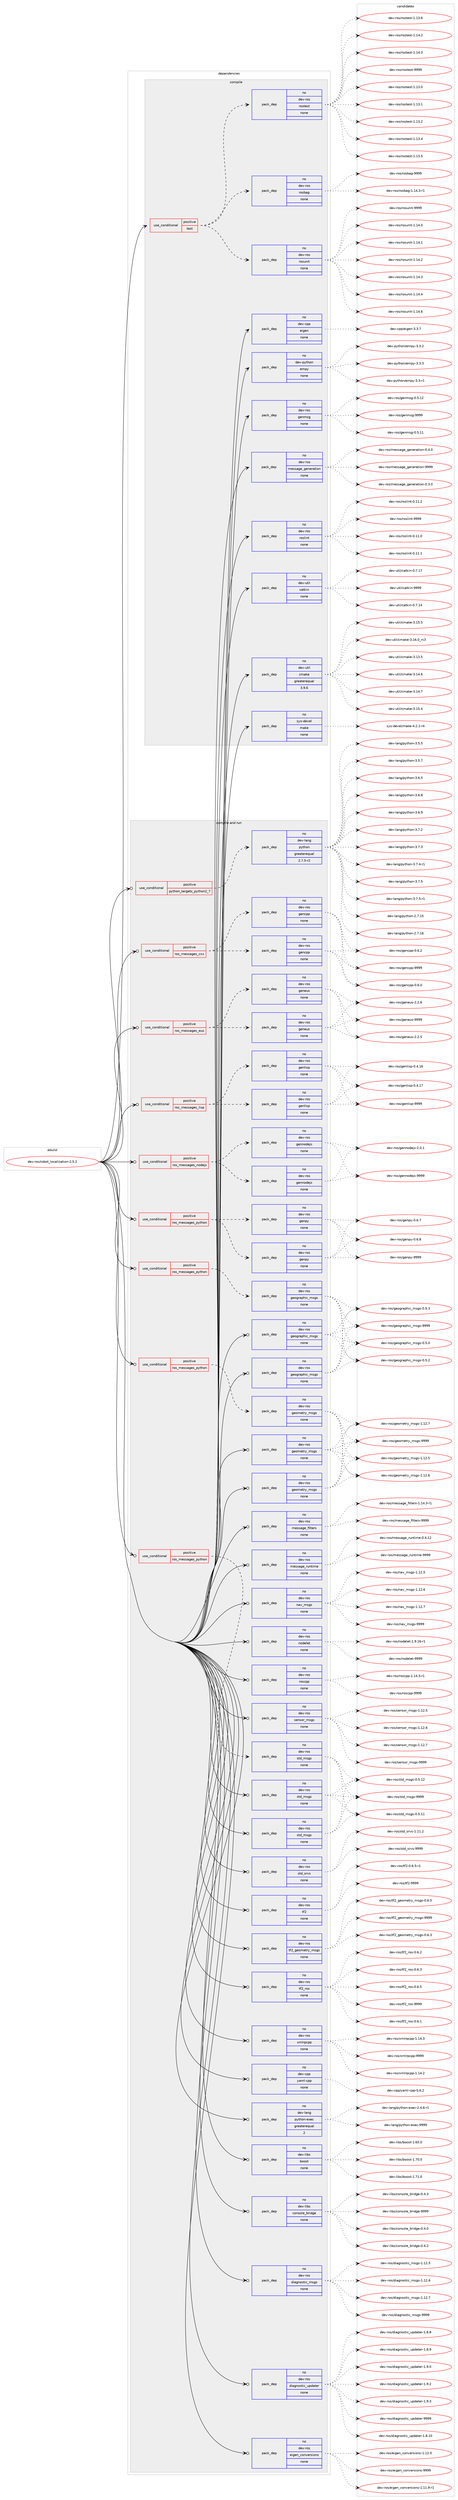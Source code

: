 digraph prolog {

# *************
# Graph options
# *************

newrank=true;
concentrate=true;
compound=true;
graph [rankdir=LR,fontname=Helvetica,fontsize=10,ranksep=1.5];#, ranksep=2.5, nodesep=0.2];
edge  [arrowhead=vee];
node  [fontname=Helvetica,fontsize=10];

# **********
# The ebuild
# **********

subgraph cluster_leftcol {
color=gray;
rank=same;
label=<<i>ebuild</i>>;
id [label="dev-ros/robot_localization-2.5.2", color=red, width=4, href="../dev-ros/robot_localization-2.5.2.svg"];
}

# ****************
# The dependencies
# ****************

subgraph cluster_midcol {
color=gray;
label=<<i>dependencies</i>>;
subgraph cluster_compile {
fillcolor="#eeeeee";
style=filled;
label=<<i>compile</i>>;
subgraph cond154325 {
dependency659394 [label=<<TABLE BORDER="0" CELLBORDER="1" CELLSPACING="0" CELLPADDING="4"><TR><TD ROWSPAN="3" CELLPADDING="10">use_conditional</TD></TR><TR><TD>positive</TD></TR><TR><TD>test</TD></TR></TABLE>>, shape=none, color=red];
subgraph pack493163 {
dependency659395 [label=<<TABLE BORDER="0" CELLBORDER="1" CELLSPACING="0" CELLPADDING="4" WIDTH="220"><TR><TD ROWSPAN="6" CELLPADDING="30">pack_dep</TD></TR><TR><TD WIDTH="110">no</TD></TR><TR><TD>dev-ros</TD></TR><TR><TD>rosbag</TD></TR><TR><TD>none</TD></TR><TR><TD></TD></TR></TABLE>>, shape=none, color=blue];
}
dependency659394:e -> dependency659395:w [weight=20,style="dashed",arrowhead="vee"];
subgraph pack493164 {
dependency659396 [label=<<TABLE BORDER="0" CELLBORDER="1" CELLSPACING="0" CELLPADDING="4" WIDTH="220"><TR><TD ROWSPAN="6" CELLPADDING="30">pack_dep</TD></TR><TR><TD WIDTH="110">no</TD></TR><TR><TD>dev-ros</TD></TR><TR><TD>rostest</TD></TR><TR><TD>none</TD></TR><TR><TD></TD></TR></TABLE>>, shape=none, color=blue];
}
dependency659394:e -> dependency659396:w [weight=20,style="dashed",arrowhead="vee"];
subgraph pack493165 {
dependency659397 [label=<<TABLE BORDER="0" CELLBORDER="1" CELLSPACING="0" CELLPADDING="4" WIDTH="220"><TR><TD ROWSPAN="6" CELLPADDING="30">pack_dep</TD></TR><TR><TD WIDTH="110">no</TD></TR><TR><TD>dev-ros</TD></TR><TR><TD>rosunit</TD></TR><TR><TD>none</TD></TR><TR><TD></TD></TR></TABLE>>, shape=none, color=blue];
}
dependency659394:e -> dependency659397:w [weight=20,style="dashed",arrowhead="vee"];
}
id:e -> dependency659394:w [weight=20,style="solid",arrowhead="vee"];
subgraph pack493166 {
dependency659398 [label=<<TABLE BORDER="0" CELLBORDER="1" CELLSPACING="0" CELLPADDING="4" WIDTH="220"><TR><TD ROWSPAN="6" CELLPADDING="30">pack_dep</TD></TR><TR><TD WIDTH="110">no</TD></TR><TR><TD>dev-cpp</TD></TR><TR><TD>eigen</TD></TR><TR><TD>none</TD></TR><TR><TD></TD></TR></TABLE>>, shape=none, color=blue];
}
id:e -> dependency659398:w [weight=20,style="solid",arrowhead="vee"];
subgraph pack493167 {
dependency659399 [label=<<TABLE BORDER="0" CELLBORDER="1" CELLSPACING="0" CELLPADDING="4" WIDTH="220"><TR><TD ROWSPAN="6" CELLPADDING="30">pack_dep</TD></TR><TR><TD WIDTH="110">no</TD></TR><TR><TD>dev-python</TD></TR><TR><TD>empy</TD></TR><TR><TD>none</TD></TR><TR><TD></TD></TR></TABLE>>, shape=none, color=blue];
}
id:e -> dependency659399:w [weight=20,style="solid",arrowhead="vee"];
subgraph pack493168 {
dependency659400 [label=<<TABLE BORDER="0" CELLBORDER="1" CELLSPACING="0" CELLPADDING="4" WIDTH="220"><TR><TD ROWSPAN="6" CELLPADDING="30">pack_dep</TD></TR><TR><TD WIDTH="110">no</TD></TR><TR><TD>dev-ros</TD></TR><TR><TD>genmsg</TD></TR><TR><TD>none</TD></TR><TR><TD></TD></TR></TABLE>>, shape=none, color=blue];
}
id:e -> dependency659400:w [weight=20,style="solid",arrowhead="vee"];
subgraph pack493169 {
dependency659401 [label=<<TABLE BORDER="0" CELLBORDER="1" CELLSPACING="0" CELLPADDING="4" WIDTH="220"><TR><TD ROWSPAN="6" CELLPADDING="30">pack_dep</TD></TR><TR><TD WIDTH="110">no</TD></TR><TR><TD>dev-ros</TD></TR><TR><TD>message_generation</TD></TR><TR><TD>none</TD></TR><TR><TD></TD></TR></TABLE>>, shape=none, color=blue];
}
id:e -> dependency659401:w [weight=20,style="solid",arrowhead="vee"];
subgraph pack493170 {
dependency659402 [label=<<TABLE BORDER="0" CELLBORDER="1" CELLSPACING="0" CELLPADDING="4" WIDTH="220"><TR><TD ROWSPAN="6" CELLPADDING="30">pack_dep</TD></TR><TR><TD WIDTH="110">no</TD></TR><TR><TD>dev-ros</TD></TR><TR><TD>roslint</TD></TR><TR><TD>none</TD></TR><TR><TD></TD></TR></TABLE>>, shape=none, color=blue];
}
id:e -> dependency659402:w [weight=20,style="solid",arrowhead="vee"];
subgraph pack493171 {
dependency659403 [label=<<TABLE BORDER="0" CELLBORDER="1" CELLSPACING="0" CELLPADDING="4" WIDTH="220"><TR><TD ROWSPAN="6" CELLPADDING="30">pack_dep</TD></TR><TR><TD WIDTH="110">no</TD></TR><TR><TD>dev-util</TD></TR><TR><TD>catkin</TD></TR><TR><TD>none</TD></TR><TR><TD></TD></TR></TABLE>>, shape=none, color=blue];
}
id:e -> dependency659403:w [weight=20,style="solid",arrowhead="vee"];
subgraph pack493172 {
dependency659404 [label=<<TABLE BORDER="0" CELLBORDER="1" CELLSPACING="0" CELLPADDING="4" WIDTH="220"><TR><TD ROWSPAN="6" CELLPADDING="30">pack_dep</TD></TR><TR><TD WIDTH="110">no</TD></TR><TR><TD>dev-util</TD></TR><TR><TD>cmake</TD></TR><TR><TD>greaterequal</TD></TR><TR><TD>3.9.6</TD></TR></TABLE>>, shape=none, color=blue];
}
id:e -> dependency659404:w [weight=20,style="solid",arrowhead="vee"];
subgraph pack493173 {
dependency659405 [label=<<TABLE BORDER="0" CELLBORDER="1" CELLSPACING="0" CELLPADDING="4" WIDTH="220"><TR><TD ROWSPAN="6" CELLPADDING="30">pack_dep</TD></TR><TR><TD WIDTH="110">no</TD></TR><TR><TD>sys-devel</TD></TR><TR><TD>make</TD></TR><TR><TD>none</TD></TR><TR><TD></TD></TR></TABLE>>, shape=none, color=blue];
}
id:e -> dependency659405:w [weight=20,style="solid",arrowhead="vee"];
}
subgraph cluster_compileandrun {
fillcolor="#eeeeee";
style=filled;
label=<<i>compile and run</i>>;
subgraph cond154326 {
dependency659406 [label=<<TABLE BORDER="0" CELLBORDER="1" CELLSPACING="0" CELLPADDING="4"><TR><TD ROWSPAN="3" CELLPADDING="10">use_conditional</TD></TR><TR><TD>positive</TD></TR><TR><TD>python_targets_python2_7</TD></TR></TABLE>>, shape=none, color=red];
subgraph pack493174 {
dependency659407 [label=<<TABLE BORDER="0" CELLBORDER="1" CELLSPACING="0" CELLPADDING="4" WIDTH="220"><TR><TD ROWSPAN="6" CELLPADDING="30">pack_dep</TD></TR><TR><TD WIDTH="110">no</TD></TR><TR><TD>dev-lang</TD></TR><TR><TD>python</TD></TR><TR><TD>greaterequal</TD></TR><TR><TD>2.7.5-r2</TD></TR></TABLE>>, shape=none, color=blue];
}
dependency659406:e -> dependency659407:w [weight=20,style="dashed",arrowhead="vee"];
}
id:e -> dependency659406:w [weight=20,style="solid",arrowhead="odotvee"];
subgraph cond154327 {
dependency659408 [label=<<TABLE BORDER="0" CELLBORDER="1" CELLSPACING="0" CELLPADDING="4"><TR><TD ROWSPAN="3" CELLPADDING="10">use_conditional</TD></TR><TR><TD>positive</TD></TR><TR><TD>ros_messages_cxx</TD></TR></TABLE>>, shape=none, color=red];
subgraph pack493175 {
dependency659409 [label=<<TABLE BORDER="0" CELLBORDER="1" CELLSPACING="0" CELLPADDING="4" WIDTH="220"><TR><TD ROWSPAN="6" CELLPADDING="30">pack_dep</TD></TR><TR><TD WIDTH="110">no</TD></TR><TR><TD>dev-ros</TD></TR><TR><TD>gencpp</TD></TR><TR><TD>none</TD></TR><TR><TD></TD></TR></TABLE>>, shape=none, color=blue];
}
dependency659408:e -> dependency659409:w [weight=20,style="dashed",arrowhead="vee"];
subgraph pack493176 {
dependency659410 [label=<<TABLE BORDER="0" CELLBORDER="1" CELLSPACING="0" CELLPADDING="4" WIDTH="220"><TR><TD ROWSPAN="6" CELLPADDING="30">pack_dep</TD></TR><TR><TD WIDTH="110">no</TD></TR><TR><TD>dev-ros</TD></TR><TR><TD>gencpp</TD></TR><TR><TD>none</TD></TR><TR><TD></TD></TR></TABLE>>, shape=none, color=blue];
}
dependency659408:e -> dependency659410:w [weight=20,style="dashed",arrowhead="vee"];
}
id:e -> dependency659408:w [weight=20,style="solid",arrowhead="odotvee"];
subgraph cond154328 {
dependency659411 [label=<<TABLE BORDER="0" CELLBORDER="1" CELLSPACING="0" CELLPADDING="4"><TR><TD ROWSPAN="3" CELLPADDING="10">use_conditional</TD></TR><TR><TD>positive</TD></TR><TR><TD>ros_messages_eus</TD></TR></TABLE>>, shape=none, color=red];
subgraph pack493177 {
dependency659412 [label=<<TABLE BORDER="0" CELLBORDER="1" CELLSPACING="0" CELLPADDING="4" WIDTH="220"><TR><TD ROWSPAN="6" CELLPADDING="30">pack_dep</TD></TR><TR><TD WIDTH="110">no</TD></TR><TR><TD>dev-ros</TD></TR><TR><TD>geneus</TD></TR><TR><TD>none</TD></TR><TR><TD></TD></TR></TABLE>>, shape=none, color=blue];
}
dependency659411:e -> dependency659412:w [weight=20,style="dashed",arrowhead="vee"];
subgraph pack493178 {
dependency659413 [label=<<TABLE BORDER="0" CELLBORDER="1" CELLSPACING="0" CELLPADDING="4" WIDTH="220"><TR><TD ROWSPAN="6" CELLPADDING="30">pack_dep</TD></TR><TR><TD WIDTH="110">no</TD></TR><TR><TD>dev-ros</TD></TR><TR><TD>geneus</TD></TR><TR><TD>none</TD></TR><TR><TD></TD></TR></TABLE>>, shape=none, color=blue];
}
dependency659411:e -> dependency659413:w [weight=20,style="dashed",arrowhead="vee"];
}
id:e -> dependency659411:w [weight=20,style="solid",arrowhead="odotvee"];
subgraph cond154329 {
dependency659414 [label=<<TABLE BORDER="0" CELLBORDER="1" CELLSPACING="0" CELLPADDING="4"><TR><TD ROWSPAN="3" CELLPADDING="10">use_conditional</TD></TR><TR><TD>positive</TD></TR><TR><TD>ros_messages_lisp</TD></TR></TABLE>>, shape=none, color=red];
subgraph pack493179 {
dependency659415 [label=<<TABLE BORDER="0" CELLBORDER="1" CELLSPACING="0" CELLPADDING="4" WIDTH="220"><TR><TD ROWSPAN="6" CELLPADDING="30">pack_dep</TD></TR><TR><TD WIDTH="110">no</TD></TR><TR><TD>dev-ros</TD></TR><TR><TD>genlisp</TD></TR><TR><TD>none</TD></TR><TR><TD></TD></TR></TABLE>>, shape=none, color=blue];
}
dependency659414:e -> dependency659415:w [weight=20,style="dashed",arrowhead="vee"];
subgraph pack493180 {
dependency659416 [label=<<TABLE BORDER="0" CELLBORDER="1" CELLSPACING="0" CELLPADDING="4" WIDTH="220"><TR><TD ROWSPAN="6" CELLPADDING="30">pack_dep</TD></TR><TR><TD WIDTH="110">no</TD></TR><TR><TD>dev-ros</TD></TR><TR><TD>genlisp</TD></TR><TR><TD>none</TD></TR><TR><TD></TD></TR></TABLE>>, shape=none, color=blue];
}
dependency659414:e -> dependency659416:w [weight=20,style="dashed",arrowhead="vee"];
}
id:e -> dependency659414:w [weight=20,style="solid",arrowhead="odotvee"];
subgraph cond154330 {
dependency659417 [label=<<TABLE BORDER="0" CELLBORDER="1" CELLSPACING="0" CELLPADDING="4"><TR><TD ROWSPAN="3" CELLPADDING="10">use_conditional</TD></TR><TR><TD>positive</TD></TR><TR><TD>ros_messages_nodejs</TD></TR></TABLE>>, shape=none, color=red];
subgraph pack493181 {
dependency659418 [label=<<TABLE BORDER="0" CELLBORDER="1" CELLSPACING="0" CELLPADDING="4" WIDTH="220"><TR><TD ROWSPAN="6" CELLPADDING="30">pack_dep</TD></TR><TR><TD WIDTH="110">no</TD></TR><TR><TD>dev-ros</TD></TR><TR><TD>gennodejs</TD></TR><TR><TD>none</TD></TR><TR><TD></TD></TR></TABLE>>, shape=none, color=blue];
}
dependency659417:e -> dependency659418:w [weight=20,style="dashed",arrowhead="vee"];
subgraph pack493182 {
dependency659419 [label=<<TABLE BORDER="0" CELLBORDER="1" CELLSPACING="0" CELLPADDING="4" WIDTH="220"><TR><TD ROWSPAN="6" CELLPADDING="30">pack_dep</TD></TR><TR><TD WIDTH="110">no</TD></TR><TR><TD>dev-ros</TD></TR><TR><TD>gennodejs</TD></TR><TR><TD>none</TD></TR><TR><TD></TD></TR></TABLE>>, shape=none, color=blue];
}
dependency659417:e -> dependency659419:w [weight=20,style="dashed",arrowhead="vee"];
}
id:e -> dependency659417:w [weight=20,style="solid",arrowhead="odotvee"];
subgraph cond154331 {
dependency659420 [label=<<TABLE BORDER="0" CELLBORDER="1" CELLSPACING="0" CELLPADDING="4"><TR><TD ROWSPAN="3" CELLPADDING="10">use_conditional</TD></TR><TR><TD>positive</TD></TR><TR><TD>ros_messages_python</TD></TR></TABLE>>, shape=none, color=red];
subgraph pack493183 {
dependency659421 [label=<<TABLE BORDER="0" CELLBORDER="1" CELLSPACING="0" CELLPADDING="4" WIDTH="220"><TR><TD ROWSPAN="6" CELLPADDING="30">pack_dep</TD></TR><TR><TD WIDTH="110">no</TD></TR><TR><TD>dev-ros</TD></TR><TR><TD>genpy</TD></TR><TR><TD>none</TD></TR><TR><TD></TD></TR></TABLE>>, shape=none, color=blue];
}
dependency659420:e -> dependency659421:w [weight=20,style="dashed",arrowhead="vee"];
subgraph pack493184 {
dependency659422 [label=<<TABLE BORDER="0" CELLBORDER="1" CELLSPACING="0" CELLPADDING="4" WIDTH="220"><TR><TD ROWSPAN="6" CELLPADDING="30">pack_dep</TD></TR><TR><TD WIDTH="110">no</TD></TR><TR><TD>dev-ros</TD></TR><TR><TD>genpy</TD></TR><TR><TD>none</TD></TR><TR><TD></TD></TR></TABLE>>, shape=none, color=blue];
}
dependency659420:e -> dependency659422:w [weight=20,style="dashed",arrowhead="vee"];
}
id:e -> dependency659420:w [weight=20,style="solid",arrowhead="odotvee"];
subgraph cond154332 {
dependency659423 [label=<<TABLE BORDER="0" CELLBORDER="1" CELLSPACING="0" CELLPADDING="4"><TR><TD ROWSPAN="3" CELLPADDING="10">use_conditional</TD></TR><TR><TD>positive</TD></TR><TR><TD>ros_messages_python</TD></TR></TABLE>>, shape=none, color=red];
subgraph pack493185 {
dependency659424 [label=<<TABLE BORDER="0" CELLBORDER="1" CELLSPACING="0" CELLPADDING="4" WIDTH="220"><TR><TD ROWSPAN="6" CELLPADDING="30">pack_dep</TD></TR><TR><TD WIDTH="110">no</TD></TR><TR><TD>dev-ros</TD></TR><TR><TD>geographic_msgs</TD></TR><TR><TD>none</TD></TR><TR><TD></TD></TR></TABLE>>, shape=none, color=blue];
}
dependency659423:e -> dependency659424:w [weight=20,style="dashed",arrowhead="vee"];
}
id:e -> dependency659423:w [weight=20,style="solid",arrowhead="odotvee"];
subgraph cond154333 {
dependency659425 [label=<<TABLE BORDER="0" CELLBORDER="1" CELLSPACING="0" CELLPADDING="4"><TR><TD ROWSPAN="3" CELLPADDING="10">use_conditional</TD></TR><TR><TD>positive</TD></TR><TR><TD>ros_messages_python</TD></TR></TABLE>>, shape=none, color=red];
subgraph pack493186 {
dependency659426 [label=<<TABLE BORDER="0" CELLBORDER="1" CELLSPACING="0" CELLPADDING="4" WIDTH="220"><TR><TD ROWSPAN="6" CELLPADDING="30">pack_dep</TD></TR><TR><TD WIDTH="110">no</TD></TR><TR><TD>dev-ros</TD></TR><TR><TD>geometry_msgs</TD></TR><TR><TD>none</TD></TR><TR><TD></TD></TR></TABLE>>, shape=none, color=blue];
}
dependency659425:e -> dependency659426:w [weight=20,style="dashed",arrowhead="vee"];
}
id:e -> dependency659425:w [weight=20,style="solid",arrowhead="odotvee"];
subgraph cond154334 {
dependency659427 [label=<<TABLE BORDER="0" CELLBORDER="1" CELLSPACING="0" CELLPADDING="4"><TR><TD ROWSPAN="3" CELLPADDING="10">use_conditional</TD></TR><TR><TD>positive</TD></TR><TR><TD>ros_messages_python</TD></TR></TABLE>>, shape=none, color=red];
subgraph pack493187 {
dependency659428 [label=<<TABLE BORDER="0" CELLBORDER="1" CELLSPACING="0" CELLPADDING="4" WIDTH="220"><TR><TD ROWSPAN="6" CELLPADDING="30">pack_dep</TD></TR><TR><TD WIDTH="110">no</TD></TR><TR><TD>dev-ros</TD></TR><TR><TD>std_msgs</TD></TR><TR><TD>none</TD></TR><TR><TD></TD></TR></TABLE>>, shape=none, color=blue];
}
dependency659427:e -> dependency659428:w [weight=20,style="dashed",arrowhead="vee"];
}
id:e -> dependency659427:w [weight=20,style="solid",arrowhead="odotvee"];
subgraph pack493188 {
dependency659429 [label=<<TABLE BORDER="0" CELLBORDER="1" CELLSPACING="0" CELLPADDING="4" WIDTH="220"><TR><TD ROWSPAN="6" CELLPADDING="30">pack_dep</TD></TR><TR><TD WIDTH="110">no</TD></TR><TR><TD>dev-cpp</TD></TR><TR><TD>yaml-cpp</TD></TR><TR><TD>none</TD></TR><TR><TD></TD></TR></TABLE>>, shape=none, color=blue];
}
id:e -> dependency659429:w [weight=20,style="solid",arrowhead="odotvee"];
subgraph pack493189 {
dependency659430 [label=<<TABLE BORDER="0" CELLBORDER="1" CELLSPACING="0" CELLPADDING="4" WIDTH="220"><TR><TD ROWSPAN="6" CELLPADDING="30">pack_dep</TD></TR><TR><TD WIDTH="110">no</TD></TR><TR><TD>dev-lang</TD></TR><TR><TD>python-exec</TD></TR><TR><TD>greaterequal</TD></TR><TR><TD>2</TD></TR></TABLE>>, shape=none, color=blue];
}
id:e -> dependency659430:w [weight=20,style="solid",arrowhead="odotvee"];
subgraph pack493190 {
dependency659431 [label=<<TABLE BORDER="0" CELLBORDER="1" CELLSPACING="0" CELLPADDING="4" WIDTH="220"><TR><TD ROWSPAN="6" CELLPADDING="30">pack_dep</TD></TR><TR><TD WIDTH="110">no</TD></TR><TR><TD>dev-libs</TD></TR><TR><TD>boost</TD></TR><TR><TD>none</TD></TR><TR><TD></TD></TR></TABLE>>, shape=none, color=blue];
}
id:e -> dependency659431:w [weight=20,style="solid",arrowhead="odotvee"];
subgraph pack493191 {
dependency659432 [label=<<TABLE BORDER="0" CELLBORDER="1" CELLSPACING="0" CELLPADDING="4" WIDTH="220"><TR><TD ROWSPAN="6" CELLPADDING="30">pack_dep</TD></TR><TR><TD WIDTH="110">no</TD></TR><TR><TD>dev-libs</TD></TR><TR><TD>console_bridge</TD></TR><TR><TD>none</TD></TR><TR><TD></TD></TR></TABLE>>, shape=none, color=blue];
}
id:e -> dependency659432:w [weight=20,style="solid",arrowhead="odotvee"];
subgraph pack493192 {
dependency659433 [label=<<TABLE BORDER="0" CELLBORDER="1" CELLSPACING="0" CELLPADDING="4" WIDTH="220"><TR><TD ROWSPAN="6" CELLPADDING="30">pack_dep</TD></TR><TR><TD WIDTH="110">no</TD></TR><TR><TD>dev-ros</TD></TR><TR><TD>diagnostic_msgs</TD></TR><TR><TD>none</TD></TR><TR><TD></TD></TR></TABLE>>, shape=none, color=blue];
}
id:e -> dependency659433:w [weight=20,style="solid",arrowhead="odotvee"];
subgraph pack493193 {
dependency659434 [label=<<TABLE BORDER="0" CELLBORDER="1" CELLSPACING="0" CELLPADDING="4" WIDTH="220"><TR><TD ROWSPAN="6" CELLPADDING="30">pack_dep</TD></TR><TR><TD WIDTH="110">no</TD></TR><TR><TD>dev-ros</TD></TR><TR><TD>diagnostic_updater</TD></TR><TR><TD>none</TD></TR><TR><TD></TD></TR></TABLE>>, shape=none, color=blue];
}
id:e -> dependency659434:w [weight=20,style="solid",arrowhead="odotvee"];
subgraph pack493194 {
dependency659435 [label=<<TABLE BORDER="0" CELLBORDER="1" CELLSPACING="0" CELLPADDING="4" WIDTH="220"><TR><TD ROWSPAN="6" CELLPADDING="30">pack_dep</TD></TR><TR><TD WIDTH="110">no</TD></TR><TR><TD>dev-ros</TD></TR><TR><TD>eigen_conversions</TD></TR><TR><TD>none</TD></TR><TR><TD></TD></TR></TABLE>>, shape=none, color=blue];
}
id:e -> dependency659435:w [weight=20,style="solid",arrowhead="odotvee"];
subgraph pack493195 {
dependency659436 [label=<<TABLE BORDER="0" CELLBORDER="1" CELLSPACING="0" CELLPADDING="4" WIDTH="220"><TR><TD ROWSPAN="6" CELLPADDING="30">pack_dep</TD></TR><TR><TD WIDTH="110">no</TD></TR><TR><TD>dev-ros</TD></TR><TR><TD>geographic_msgs</TD></TR><TR><TD>none</TD></TR><TR><TD></TD></TR></TABLE>>, shape=none, color=blue];
}
id:e -> dependency659436:w [weight=20,style="solid",arrowhead="odotvee"];
subgraph pack493196 {
dependency659437 [label=<<TABLE BORDER="0" CELLBORDER="1" CELLSPACING="0" CELLPADDING="4" WIDTH="220"><TR><TD ROWSPAN="6" CELLPADDING="30">pack_dep</TD></TR><TR><TD WIDTH="110">no</TD></TR><TR><TD>dev-ros</TD></TR><TR><TD>geographic_msgs</TD></TR><TR><TD>none</TD></TR><TR><TD></TD></TR></TABLE>>, shape=none, color=blue];
}
id:e -> dependency659437:w [weight=20,style="solid",arrowhead="odotvee"];
subgraph pack493197 {
dependency659438 [label=<<TABLE BORDER="0" CELLBORDER="1" CELLSPACING="0" CELLPADDING="4" WIDTH="220"><TR><TD ROWSPAN="6" CELLPADDING="30">pack_dep</TD></TR><TR><TD WIDTH="110">no</TD></TR><TR><TD>dev-ros</TD></TR><TR><TD>geometry_msgs</TD></TR><TR><TD>none</TD></TR><TR><TD></TD></TR></TABLE>>, shape=none, color=blue];
}
id:e -> dependency659438:w [weight=20,style="solid",arrowhead="odotvee"];
subgraph pack493198 {
dependency659439 [label=<<TABLE BORDER="0" CELLBORDER="1" CELLSPACING="0" CELLPADDING="4" WIDTH="220"><TR><TD ROWSPAN="6" CELLPADDING="30">pack_dep</TD></TR><TR><TD WIDTH="110">no</TD></TR><TR><TD>dev-ros</TD></TR><TR><TD>geometry_msgs</TD></TR><TR><TD>none</TD></TR><TR><TD></TD></TR></TABLE>>, shape=none, color=blue];
}
id:e -> dependency659439:w [weight=20,style="solid",arrowhead="odotvee"];
subgraph pack493199 {
dependency659440 [label=<<TABLE BORDER="0" CELLBORDER="1" CELLSPACING="0" CELLPADDING="4" WIDTH="220"><TR><TD ROWSPAN="6" CELLPADDING="30">pack_dep</TD></TR><TR><TD WIDTH="110">no</TD></TR><TR><TD>dev-ros</TD></TR><TR><TD>message_filters</TD></TR><TR><TD>none</TD></TR><TR><TD></TD></TR></TABLE>>, shape=none, color=blue];
}
id:e -> dependency659440:w [weight=20,style="solid",arrowhead="odotvee"];
subgraph pack493200 {
dependency659441 [label=<<TABLE BORDER="0" CELLBORDER="1" CELLSPACING="0" CELLPADDING="4" WIDTH="220"><TR><TD ROWSPAN="6" CELLPADDING="30">pack_dep</TD></TR><TR><TD WIDTH="110">no</TD></TR><TR><TD>dev-ros</TD></TR><TR><TD>message_runtime</TD></TR><TR><TD>none</TD></TR><TR><TD></TD></TR></TABLE>>, shape=none, color=blue];
}
id:e -> dependency659441:w [weight=20,style="solid",arrowhead="odotvee"];
subgraph pack493201 {
dependency659442 [label=<<TABLE BORDER="0" CELLBORDER="1" CELLSPACING="0" CELLPADDING="4" WIDTH="220"><TR><TD ROWSPAN="6" CELLPADDING="30">pack_dep</TD></TR><TR><TD WIDTH="110">no</TD></TR><TR><TD>dev-ros</TD></TR><TR><TD>nav_msgs</TD></TR><TR><TD>none</TD></TR><TR><TD></TD></TR></TABLE>>, shape=none, color=blue];
}
id:e -> dependency659442:w [weight=20,style="solid",arrowhead="odotvee"];
subgraph pack493202 {
dependency659443 [label=<<TABLE BORDER="0" CELLBORDER="1" CELLSPACING="0" CELLPADDING="4" WIDTH="220"><TR><TD ROWSPAN="6" CELLPADDING="30">pack_dep</TD></TR><TR><TD WIDTH="110">no</TD></TR><TR><TD>dev-ros</TD></TR><TR><TD>nodelet</TD></TR><TR><TD>none</TD></TR><TR><TD></TD></TR></TABLE>>, shape=none, color=blue];
}
id:e -> dependency659443:w [weight=20,style="solid",arrowhead="odotvee"];
subgraph pack493203 {
dependency659444 [label=<<TABLE BORDER="0" CELLBORDER="1" CELLSPACING="0" CELLPADDING="4" WIDTH="220"><TR><TD ROWSPAN="6" CELLPADDING="30">pack_dep</TD></TR><TR><TD WIDTH="110">no</TD></TR><TR><TD>dev-ros</TD></TR><TR><TD>roscpp</TD></TR><TR><TD>none</TD></TR><TR><TD></TD></TR></TABLE>>, shape=none, color=blue];
}
id:e -> dependency659444:w [weight=20,style="solid",arrowhead="odotvee"];
subgraph pack493204 {
dependency659445 [label=<<TABLE BORDER="0" CELLBORDER="1" CELLSPACING="0" CELLPADDING="4" WIDTH="220"><TR><TD ROWSPAN="6" CELLPADDING="30">pack_dep</TD></TR><TR><TD WIDTH="110">no</TD></TR><TR><TD>dev-ros</TD></TR><TR><TD>sensor_msgs</TD></TR><TR><TD>none</TD></TR><TR><TD></TD></TR></TABLE>>, shape=none, color=blue];
}
id:e -> dependency659445:w [weight=20,style="solid",arrowhead="odotvee"];
subgraph pack493205 {
dependency659446 [label=<<TABLE BORDER="0" CELLBORDER="1" CELLSPACING="0" CELLPADDING="4" WIDTH="220"><TR><TD ROWSPAN="6" CELLPADDING="30">pack_dep</TD></TR><TR><TD WIDTH="110">no</TD></TR><TR><TD>dev-ros</TD></TR><TR><TD>std_msgs</TD></TR><TR><TD>none</TD></TR><TR><TD></TD></TR></TABLE>>, shape=none, color=blue];
}
id:e -> dependency659446:w [weight=20,style="solid",arrowhead="odotvee"];
subgraph pack493206 {
dependency659447 [label=<<TABLE BORDER="0" CELLBORDER="1" CELLSPACING="0" CELLPADDING="4" WIDTH="220"><TR><TD ROWSPAN="6" CELLPADDING="30">pack_dep</TD></TR><TR><TD WIDTH="110">no</TD></TR><TR><TD>dev-ros</TD></TR><TR><TD>std_msgs</TD></TR><TR><TD>none</TD></TR><TR><TD></TD></TR></TABLE>>, shape=none, color=blue];
}
id:e -> dependency659447:w [weight=20,style="solid",arrowhead="odotvee"];
subgraph pack493207 {
dependency659448 [label=<<TABLE BORDER="0" CELLBORDER="1" CELLSPACING="0" CELLPADDING="4" WIDTH="220"><TR><TD ROWSPAN="6" CELLPADDING="30">pack_dep</TD></TR><TR><TD WIDTH="110">no</TD></TR><TR><TD>dev-ros</TD></TR><TR><TD>std_srvs</TD></TR><TR><TD>none</TD></TR><TR><TD></TD></TR></TABLE>>, shape=none, color=blue];
}
id:e -> dependency659448:w [weight=20,style="solid",arrowhead="odotvee"];
subgraph pack493208 {
dependency659449 [label=<<TABLE BORDER="0" CELLBORDER="1" CELLSPACING="0" CELLPADDING="4" WIDTH="220"><TR><TD ROWSPAN="6" CELLPADDING="30">pack_dep</TD></TR><TR><TD WIDTH="110">no</TD></TR><TR><TD>dev-ros</TD></TR><TR><TD>tf2</TD></TR><TR><TD>none</TD></TR><TR><TD></TD></TR></TABLE>>, shape=none, color=blue];
}
id:e -> dependency659449:w [weight=20,style="solid",arrowhead="odotvee"];
subgraph pack493209 {
dependency659450 [label=<<TABLE BORDER="0" CELLBORDER="1" CELLSPACING="0" CELLPADDING="4" WIDTH="220"><TR><TD ROWSPAN="6" CELLPADDING="30">pack_dep</TD></TR><TR><TD WIDTH="110">no</TD></TR><TR><TD>dev-ros</TD></TR><TR><TD>tf2_geometry_msgs</TD></TR><TR><TD>none</TD></TR><TR><TD></TD></TR></TABLE>>, shape=none, color=blue];
}
id:e -> dependency659450:w [weight=20,style="solid",arrowhead="odotvee"];
subgraph pack493210 {
dependency659451 [label=<<TABLE BORDER="0" CELLBORDER="1" CELLSPACING="0" CELLPADDING="4" WIDTH="220"><TR><TD ROWSPAN="6" CELLPADDING="30">pack_dep</TD></TR><TR><TD WIDTH="110">no</TD></TR><TR><TD>dev-ros</TD></TR><TR><TD>tf2_ros</TD></TR><TR><TD>none</TD></TR><TR><TD></TD></TR></TABLE>>, shape=none, color=blue];
}
id:e -> dependency659451:w [weight=20,style="solid",arrowhead="odotvee"];
subgraph pack493211 {
dependency659452 [label=<<TABLE BORDER="0" CELLBORDER="1" CELLSPACING="0" CELLPADDING="4" WIDTH="220"><TR><TD ROWSPAN="6" CELLPADDING="30">pack_dep</TD></TR><TR><TD WIDTH="110">no</TD></TR><TR><TD>dev-ros</TD></TR><TR><TD>xmlrpcpp</TD></TR><TR><TD>none</TD></TR><TR><TD></TD></TR></TABLE>>, shape=none, color=blue];
}
id:e -> dependency659452:w [weight=20,style="solid",arrowhead="odotvee"];
}
subgraph cluster_run {
fillcolor="#eeeeee";
style=filled;
label=<<i>run</i>>;
}
}

# **************
# The candidates
# **************

subgraph cluster_choices {
rank=same;
color=gray;
label=<<i>candidates</i>>;

subgraph choice493163 {
color=black;
nodesep=1;
choice10010111845114111115471141111159897103454946495246514511449 [label="dev-ros/rosbag-1.14.3-r1", color=red, width=4,href="../dev-ros/rosbag-1.14.3-r1.svg"];
choice100101118451141111154711411111598971034557575757 [label="dev-ros/rosbag-9999", color=red, width=4,href="../dev-ros/rosbag-9999.svg"];
dependency659395:e -> choice10010111845114111115471141111159897103454946495246514511449:w [style=dotted,weight="100"];
dependency659395:e -> choice100101118451141111154711411111598971034557575757:w [style=dotted,weight="100"];
}
subgraph choice493164 {
color=black;
nodesep=1;
choice100101118451141111154711411111511610111511645494649514648 [label="dev-ros/rostest-1.13.0", color=red, width=4,href="../dev-ros/rostest-1.13.0.svg"];
choice100101118451141111154711411111511610111511645494649514649 [label="dev-ros/rostest-1.13.1", color=red, width=4,href="../dev-ros/rostest-1.13.1.svg"];
choice100101118451141111154711411111511610111511645494649514650 [label="dev-ros/rostest-1.13.2", color=red, width=4,href="../dev-ros/rostest-1.13.2.svg"];
choice100101118451141111154711411111511610111511645494649514652 [label="dev-ros/rostest-1.13.4", color=red, width=4,href="../dev-ros/rostest-1.13.4.svg"];
choice100101118451141111154711411111511610111511645494649514653 [label="dev-ros/rostest-1.13.5", color=red, width=4,href="../dev-ros/rostest-1.13.5.svg"];
choice100101118451141111154711411111511610111511645494649514654 [label="dev-ros/rostest-1.13.6", color=red, width=4,href="../dev-ros/rostest-1.13.6.svg"];
choice100101118451141111154711411111511610111511645494649524650 [label="dev-ros/rostest-1.14.2", color=red, width=4,href="../dev-ros/rostest-1.14.2.svg"];
choice100101118451141111154711411111511610111511645494649524651 [label="dev-ros/rostest-1.14.3", color=red, width=4,href="../dev-ros/rostest-1.14.3.svg"];
choice10010111845114111115471141111151161011151164557575757 [label="dev-ros/rostest-9999", color=red, width=4,href="../dev-ros/rostest-9999.svg"];
dependency659396:e -> choice100101118451141111154711411111511610111511645494649514648:w [style=dotted,weight="100"];
dependency659396:e -> choice100101118451141111154711411111511610111511645494649514649:w [style=dotted,weight="100"];
dependency659396:e -> choice100101118451141111154711411111511610111511645494649514650:w [style=dotted,weight="100"];
dependency659396:e -> choice100101118451141111154711411111511610111511645494649514652:w [style=dotted,weight="100"];
dependency659396:e -> choice100101118451141111154711411111511610111511645494649514653:w [style=dotted,weight="100"];
dependency659396:e -> choice100101118451141111154711411111511610111511645494649514654:w [style=dotted,weight="100"];
dependency659396:e -> choice100101118451141111154711411111511610111511645494649524650:w [style=dotted,weight="100"];
dependency659396:e -> choice100101118451141111154711411111511610111511645494649524651:w [style=dotted,weight="100"];
dependency659396:e -> choice10010111845114111115471141111151161011151164557575757:w [style=dotted,weight="100"];
}
subgraph choice493165 {
color=black;
nodesep=1;
choice100101118451141111154711411111511711010511645494649524648 [label="dev-ros/rosunit-1.14.0", color=red, width=4,href="../dev-ros/rosunit-1.14.0.svg"];
choice100101118451141111154711411111511711010511645494649524649 [label="dev-ros/rosunit-1.14.1", color=red, width=4,href="../dev-ros/rosunit-1.14.1.svg"];
choice100101118451141111154711411111511711010511645494649524650 [label="dev-ros/rosunit-1.14.2", color=red, width=4,href="../dev-ros/rosunit-1.14.2.svg"];
choice100101118451141111154711411111511711010511645494649524651 [label="dev-ros/rosunit-1.14.3", color=red, width=4,href="../dev-ros/rosunit-1.14.3.svg"];
choice100101118451141111154711411111511711010511645494649524652 [label="dev-ros/rosunit-1.14.4", color=red, width=4,href="../dev-ros/rosunit-1.14.4.svg"];
choice100101118451141111154711411111511711010511645494649524654 [label="dev-ros/rosunit-1.14.6", color=red, width=4,href="../dev-ros/rosunit-1.14.6.svg"];
choice10010111845114111115471141111151171101051164557575757 [label="dev-ros/rosunit-9999", color=red, width=4,href="../dev-ros/rosunit-9999.svg"];
dependency659397:e -> choice100101118451141111154711411111511711010511645494649524648:w [style=dotted,weight="100"];
dependency659397:e -> choice100101118451141111154711411111511711010511645494649524649:w [style=dotted,weight="100"];
dependency659397:e -> choice100101118451141111154711411111511711010511645494649524650:w [style=dotted,weight="100"];
dependency659397:e -> choice100101118451141111154711411111511711010511645494649524651:w [style=dotted,weight="100"];
dependency659397:e -> choice100101118451141111154711411111511711010511645494649524652:w [style=dotted,weight="100"];
dependency659397:e -> choice100101118451141111154711411111511711010511645494649524654:w [style=dotted,weight="100"];
dependency659397:e -> choice10010111845114111115471141111151171101051164557575757:w [style=dotted,weight="100"];
}
subgraph choice493166 {
color=black;
nodesep=1;
choice100101118459911211247101105103101110455146514655 [label="dev-cpp/eigen-3.3.7", color=red, width=4,href="../dev-cpp/eigen-3.3.7.svg"];
dependency659398:e -> choice100101118459911211247101105103101110455146514655:w [style=dotted,weight="100"];
}
subgraph choice493167 {
color=black;
nodesep=1;
choice1001011184511212111610411111047101109112121455146514511449 [label="dev-python/empy-3.3-r1", color=red, width=4,href="../dev-python/empy-3.3-r1.svg"];
choice1001011184511212111610411111047101109112121455146514650 [label="dev-python/empy-3.3.2", color=red, width=4,href="../dev-python/empy-3.3.2.svg"];
choice1001011184511212111610411111047101109112121455146514651 [label="dev-python/empy-3.3.3", color=red, width=4,href="../dev-python/empy-3.3.3.svg"];
dependency659399:e -> choice1001011184511212111610411111047101109112121455146514511449:w [style=dotted,weight="100"];
dependency659399:e -> choice1001011184511212111610411111047101109112121455146514650:w [style=dotted,weight="100"];
dependency659399:e -> choice1001011184511212111610411111047101109112121455146514651:w [style=dotted,weight="100"];
}
subgraph choice493168 {
color=black;
nodesep=1;
choice100101118451141111154710310111010911510345484653464949 [label="dev-ros/genmsg-0.5.11", color=red, width=4,href="../dev-ros/genmsg-0.5.11.svg"];
choice100101118451141111154710310111010911510345484653464950 [label="dev-ros/genmsg-0.5.12", color=red, width=4,href="../dev-ros/genmsg-0.5.12.svg"];
choice10010111845114111115471031011101091151034557575757 [label="dev-ros/genmsg-9999", color=red, width=4,href="../dev-ros/genmsg-9999.svg"];
dependency659400:e -> choice100101118451141111154710310111010911510345484653464949:w [style=dotted,weight="100"];
dependency659400:e -> choice100101118451141111154710310111010911510345484653464950:w [style=dotted,weight="100"];
dependency659400:e -> choice10010111845114111115471031011101091151034557575757:w [style=dotted,weight="100"];
}
subgraph choice493169 {
color=black;
nodesep=1;
choice1001011184511411111547109101115115971031019510310111010111497116105111110454846514648 [label="dev-ros/message_generation-0.3.0", color=red, width=4,href="../dev-ros/message_generation-0.3.0.svg"];
choice1001011184511411111547109101115115971031019510310111010111497116105111110454846524648 [label="dev-ros/message_generation-0.4.0", color=red, width=4,href="../dev-ros/message_generation-0.4.0.svg"];
choice10010111845114111115471091011151159710310195103101110101114971161051111104557575757 [label="dev-ros/message_generation-9999", color=red, width=4,href="../dev-ros/message_generation-9999.svg"];
dependency659401:e -> choice1001011184511411111547109101115115971031019510310111010111497116105111110454846514648:w [style=dotted,weight="100"];
dependency659401:e -> choice1001011184511411111547109101115115971031019510310111010111497116105111110454846524648:w [style=dotted,weight="100"];
dependency659401:e -> choice10010111845114111115471091011151159710310195103101110101114971161051111104557575757:w [style=dotted,weight="100"];
}
subgraph choice493170 {
color=black;
nodesep=1;
choice100101118451141111154711411111510810511011645484649494648 [label="dev-ros/roslint-0.11.0", color=red, width=4,href="../dev-ros/roslint-0.11.0.svg"];
choice100101118451141111154711411111510810511011645484649494649 [label="dev-ros/roslint-0.11.1", color=red, width=4,href="../dev-ros/roslint-0.11.1.svg"];
choice100101118451141111154711411111510810511011645484649494650 [label="dev-ros/roslint-0.11.2", color=red, width=4,href="../dev-ros/roslint-0.11.2.svg"];
choice10010111845114111115471141111151081051101164557575757 [label="dev-ros/roslint-9999", color=red, width=4,href="../dev-ros/roslint-9999.svg"];
dependency659402:e -> choice100101118451141111154711411111510810511011645484649494648:w [style=dotted,weight="100"];
dependency659402:e -> choice100101118451141111154711411111510810511011645484649494649:w [style=dotted,weight="100"];
dependency659402:e -> choice100101118451141111154711411111510810511011645484649494650:w [style=dotted,weight="100"];
dependency659402:e -> choice10010111845114111115471141111151081051101164557575757:w [style=dotted,weight="100"];
}
subgraph choice493171 {
color=black;
nodesep=1;
choice1001011184511711610510847999711610710511045484655464952 [label="dev-util/catkin-0.7.14", color=red, width=4,href="../dev-util/catkin-0.7.14.svg"];
choice1001011184511711610510847999711610710511045484655464955 [label="dev-util/catkin-0.7.17", color=red, width=4,href="../dev-util/catkin-0.7.17.svg"];
choice100101118451171161051084799971161071051104557575757 [label="dev-util/catkin-9999", color=red, width=4,href="../dev-util/catkin-9999.svg"];
dependency659403:e -> choice1001011184511711610510847999711610710511045484655464952:w [style=dotted,weight="100"];
dependency659403:e -> choice1001011184511711610510847999711610710511045484655464955:w [style=dotted,weight="100"];
dependency659403:e -> choice100101118451171161051084799971161071051104557575757:w [style=dotted,weight="100"];
}
subgraph choice493172 {
color=black;
nodesep=1;
choice1001011184511711610510847991099710710145514649514653 [label="dev-util/cmake-3.13.5", color=red, width=4,href="../dev-util/cmake-3.13.5.svg"];
choice1001011184511711610510847991099710710145514649524654 [label="dev-util/cmake-3.14.6", color=red, width=4,href="../dev-util/cmake-3.14.6.svg"];
choice1001011184511711610510847991099710710145514649524655 [label="dev-util/cmake-3.14.7", color=red, width=4,href="../dev-util/cmake-3.14.7.svg"];
choice1001011184511711610510847991099710710145514649534652 [label="dev-util/cmake-3.15.4", color=red, width=4,href="../dev-util/cmake-3.15.4.svg"];
choice1001011184511711610510847991099710710145514649534653 [label="dev-util/cmake-3.15.5", color=red, width=4,href="../dev-util/cmake-3.15.5.svg"];
choice1001011184511711610510847991099710710145514649544648951149951 [label="dev-util/cmake-3.16.0_rc3", color=red, width=4,href="../dev-util/cmake-3.16.0_rc3.svg"];
dependency659404:e -> choice1001011184511711610510847991099710710145514649514653:w [style=dotted,weight="100"];
dependency659404:e -> choice1001011184511711610510847991099710710145514649524654:w [style=dotted,weight="100"];
dependency659404:e -> choice1001011184511711610510847991099710710145514649524655:w [style=dotted,weight="100"];
dependency659404:e -> choice1001011184511711610510847991099710710145514649534652:w [style=dotted,weight="100"];
dependency659404:e -> choice1001011184511711610510847991099710710145514649534653:w [style=dotted,weight="100"];
dependency659404:e -> choice1001011184511711610510847991099710710145514649544648951149951:w [style=dotted,weight="100"];
}
subgraph choice493173 {
color=black;
nodesep=1;
choice1151211154510010111810110847109971071014552465046494511452 [label="sys-devel/make-4.2.1-r4", color=red, width=4,href="../sys-devel/make-4.2.1-r4.svg"];
dependency659405:e -> choice1151211154510010111810110847109971071014552465046494511452:w [style=dotted,weight="100"];
}
subgraph choice493174 {
color=black;
nodesep=1;
choice10010111845108971101034711212111610411111045504655464953 [label="dev-lang/python-2.7.15", color=red, width=4,href="../dev-lang/python-2.7.15.svg"];
choice10010111845108971101034711212111610411111045504655464954 [label="dev-lang/python-2.7.16", color=red, width=4,href="../dev-lang/python-2.7.16.svg"];
choice100101118451089711010347112121116104111110455146534653 [label="dev-lang/python-3.5.5", color=red, width=4,href="../dev-lang/python-3.5.5.svg"];
choice100101118451089711010347112121116104111110455146534655 [label="dev-lang/python-3.5.7", color=red, width=4,href="../dev-lang/python-3.5.7.svg"];
choice100101118451089711010347112121116104111110455146544653 [label="dev-lang/python-3.6.5", color=red, width=4,href="../dev-lang/python-3.6.5.svg"];
choice100101118451089711010347112121116104111110455146544656 [label="dev-lang/python-3.6.8", color=red, width=4,href="../dev-lang/python-3.6.8.svg"];
choice100101118451089711010347112121116104111110455146544657 [label="dev-lang/python-3.6.9", color=red, width=4,href="../dev-lang/python-3.6.9.svg"];
choice100101118451089711010347112121116104111110455146554650 [label="dev-lang/python-3.7.2", color=red, width=4,href="../dev-lang/python-3.7.2.svg"];
choice100101118451089711010347112121116104111110455146554651 [label="dev-lang/python-3.7.3", color=red, width=4,href="../dev-lang/python-3.7.3.svg"];
choice1001011184510897110103471121211161041111104551465546524511449 [label="dev-lang/python-3.7.4-r1", color=red, width=4,href="../dev-lang/python-3.7.4-r1.svg"];
choice100101118451089711010347112121116104111110455146554653 [label="dev-lang/python-3.7.5", color=red, width=4,href="../dev-lang/python-3.7.5.svg"];
choice1001011184510897110103471121211161041111104551465546534511449 [label="dev-lang/python-3.7.5-r1", color=red, width=4,href="../dev-lang/python-3.7.5-r1.svg"];
dependency659407:e -> choice10010111845108971101034711212111610411111045504655464953:w [style=dotted,weight="100"];
dependency659407:e -> choice10010111845108971101034711212111610411111045504655464954:w [style=dotted,weight="100"];
dependency659407:e -> choice100101118451089711010347112121116104111110455146534653:w [style=dotted,weight="100"];
dependency659407:e -> choice100101118451089711010347112121116104111110455146534655:w [style=dotted,weight="100"];
dependency659407:e -> choice100101118451089711010347112121116104111110455146544653:w [style=dotted,weight="100"];
dependency659407:e -> choice100101118451089711010347112121116104111110455146544656:w [style=dotted,weight="100"];
dependency659407:e -> choice100101118451089711010347112121116104111110455146544657:w [style=dotted,weight="100"];
dependency659407:e -> choice100101118451089711010347112121116104111110455146554650:w [style=dotted,weight="100"];
dependency659407:e -> choice100101118451089711010347112121116104111110455146554651:w [style=dotted,weight="100"];
dependency659407:e -> choice1001011184510897110103471121211161041111104551465546524511449:w [style=dotted,weight="100"];
dependency659407:e -> choice100101118451089711010347112121116104111110455146554653:w [style=dotted,weight="100"];
dependency659407:e -> choice1001011184510897110103471121211161041111104551465546534511449:w [style=dotted,weight="100"];
}
subgraph choice493175 {
color=black;
nodesep=1;
choice100101118451141111154710310111099112112454846544648 [label="dev-ros/gencpp-0.6.0", color=red, width=4,href="../dev-ros/gencpp-0.6.0.svg"];
choice100101118451141111154710310111099112112454846544650 [label="dev-ros/gencpp-0.6.2", color=red, width=4,href="../dev-ros/gencpp-0.6.2.svg"];
choice1001011184511411111547103101110991121124557575757 [label="dev-ros/gencpp-9999", color=red, width=4,href="../dev-ros/gencpp-9999.svg"];
dependency659409:e -> choice100101118451141111154710310111099112112454846544648:w [style=dotted,weight="100"];
dependency659409:e -> choice100101118451141111154710310111099112112454846544650:w [style=dotted,weight="100"];
dependency659409:e -> choice1001011184511411111547103101110991121124557575757:w [style=dotted,weight="100"];
}
subgraph choice493176 {
color=black;
nodesep=1;
choice100101118451141111154710310111099112112454846544648 [label="dev-ros/gencpp-0.6.0", color=red, width=4,href="../dev-ros/gencpp-0.6.0.svg"];
choice100101118451141111154710310111099112112454846544650 [label="dev-ros/gencpp-0.6.2", color=red, width=4,href="../dev-ros/gencpp-0.6.2.svg"];
choice1001011184511411111547103101110991121124557575757 [label="dev-ros/gencpp-9999", color=red, width=4,href="../dev-ros/gencpp-9999.svg"];
dependency659410:e -> choice100101118451141111154710310111099112112454846544648:w [style=dotted,weight="100"];
dependency659410:e -> choice100101118451141111154710310111099112112454846544650:w [style=dotted,weight="100"];
dependency659410:e -> choice1001011184511411111547103101110991121124557575757:w [style=dotted,weight="100"];
}
subgraph choice493177 {
color=black;
nodesep=1;
choice1001011184511411111547103101110101117115455046504653 [label="dev-ros/geneus-2.2.5", color=red, width=4,href="../dev-ros/geneus-2.2.5.svg"];
choice1001011184511411111547103101110101117115455046504654 [label="dev-ros/geneus-2.2.6", color=red, width=4,href="../dev-ros/geneus-2.2.6.svg"];
choice10010111845114111115471031011101011171154557575757 [label="dev-ros/geneus-9999", color=red, width=4,href="../dev-ros/geneus-9999.svg"];
dependency659412:e -> choice1001011184511411111547103101110101117115455046504653:w [style=dotted,weight="100"];
dependency659412:e -> choice1001011184511411111547103101110101117115455046504654:w [style=dotted,weight="100"];
dependency659412:e -> choice10010111845114111115471031011101011171154557575757:w [style=dotted,weight="100"];
}
subgraph choice493178 {
color=black;
nodesep=1;
choice1001011184511411111547103101110101117115455046504653 [label="dev-ros/geneus-2.2.5", color=red, width=4,href="../dev-ros/geneus-2.2.5.svg"];
choice1001011184511411111547103101110101117115455046504654 [label="dev-ros/geneus-2.2.6", color=red, width=4,href="../dev-ros/geneus-2.2.6.svg"];
choice10010111845114111115471031011101011171154557575757 [label="dev-ros/geneus-9999", color=red, width=4,href="../dev-ros/geneus-9999.svg"];
dependency659413:e -> choice1001011184511411111547103101110101117115455046504653:w [style=dotted,weight="100"];
dependency659413:e -> choice1001011184511411111547103101110101117115455046504654:w [style=dotted,weight="100"];
dependency659413:e -> choice10010111845114111115471031011101011171154557575757:w [style=dotted,weight="100"];
}
subgraph choice493179 {
color=black;
nodesep=1;
choice100101118451141111154710310111010810511511245484652464954 [label="dev-ros/genlisp-0.4.16", color=red, width=4,href="../dev-ros/genlisp-0.4.16.svg"];
choice100101118451141111154710310111010810511511245484652464955 [label="dev-ros/genlisp-0.4.17", color=red, width=4,href="../dev-ros/genlisp-0.4.17.svg"];
choice10010111845114111115471031011101081051151124557575757 [label="dev-ros/genlisp-9999", color=red, width=4,href="../dev-ros/genlisp-9999.svg"];
dependency659415:e -> choice100101118451141111154710310111010810511511245484652464954:w [style=dotted,weight="100"];
dependency659415:e -> choice100101118451141111154710310111010810511511245484652464955:w [style=dotted,weight="100"];
dependency659415:e -> choice10010111845114111115471031011101081051151124557575757:w [style=dotted,weight="100"];
}
subgraph choice493180 {
color=black;
nodesep=1;
choice100101118451141111154710310111010810511511245484652464954 [label="dev-ros/genlisp-0.4.16", color=red, width=4,href="../dev-ros/genlisp-0.4.16.svg"];
choice100101118451141111154710310111010810511511245484652464955 [label="dev-ros/genlisp-0.4.17", color=red, width=4,href="../dev-ros/genlisp-0.4.17.svg"];
choice10010111845114111115471031011101081051151124557575757 [label="dev-ros/genlisp-9999", color=red, width=4,href="../dev-ros/genlisp-9999.svg"];
dependency659416:e -> choice100101118451141111154710310111010810511511245484652464954:w [style=dotted,weight="100"];
dependency659416:e -> choice100101118451141111154710310111010810511511245484652464955:w [style=dotted,weight="100"];
dependency659416:e -> choice10010111845114111115471031011101081051151124557575757:w [style=dotted,weight="100"];
}
subgraph choice493181 {
color=black;
nodesep=1;
choice1001011184511411111547103101110110111100101106115455046484649 [label="dev-ros/gennodejs-2.0.1", color=red, width=4,href="../dev-ros/gennodejs-2.0.1.svg"];
choice10010111845114111115471031011101101111001011061154557575757 [label="dev-ros/gennodejs-9999", color=red, width=4,href="../dev-ros/gennodejs-9999.svg"];
dependency659418:e -> choice1001011184511411111547103101110110111100101106115455046484649:w [style=dotted,weight="100"];
dependency659418:e -> choice10010111845114111115471031011101101111001011061154557575757:w [style=dotted,weight="100"];
}
subgraph choice493182 {
color=black;
nodesep=1;
choice1001011184511411111547103101110110111100101106115455046484649 [label="dev-ros/gennodejs-2.0.1", color=red, width=4,href="../dev-ros/gennodejs-2.0.1.svg"];
choice10010111845114111115471031011101101111001011061154557575757 [label="dev-ros/gennodejs-9999", color=red, width=4,href="../dev-ros/gennodejs-9999.svg"];
dependency659419:e -> choice1001011184511411111547103101110110111100101106115455046484649:w [style=dotted,weight="100"];
dependency659419:e -> choice10010111845114111115471031011101101111001011061154557575757:w [style=dotted,weight="100"];
}
subgraph choice493183 {
color=black;
nodesep=1;
choice1001011184511411111547103101110112121454846544655 [label="dev-ros/genpy-0.6.7", color=red, width=4,href="../dev-ros/genpy-0.6.7.svg"];
choice1001011184511411111547103101110112121454846544656 [label="dev-ros/genpy-0.6.8", color=red, width=4,href="../dev-ros/genpy-0.6.8.svg"];
choice10010111845114111115471031011101121214557575757 [label="dev-ros/genpy-9999", color=red, width=4,href="../dev-ros/genpy-9999.svg"];
dependency659421:e -> choice1001011184511411111547103101110112121454846544655:w [style=dotted,weight="100"];
dependency659421:e -> choice1001011184511411111547103101110112121454846544656:w [style=dotted,weight="100"];
dependency659421:e -> choice10010111845114111115471031011101121214557575757:w [style=dotted,weight="100"];
}
subgraph choice493184 {
color=black;
nodesep=1;
choice1001011184511411111547103101110112121454846544655 [label="dev-ros/genpy-0.6.7", color=red, width=4,href="../dev-ros/genpy-0.6.7.svg"];
choice1001011184511411111547103101110112121454846544656 [label="dev-ros/genpy-0.6.8", color=red, width=4,href="../dev-ros/genpy-0.6.8.svg"];
choice10010111845114111115471031011101121214557575757 [label="dev-ros/genpy-9999", color=red, width=4,href="../dev-ros/genpy-9999.svg"];
dependency659422:e -> choice1001011184511411111547103101110112121454846544655:w [style=dotted,weight="100"];
dependency659422:e -> choice1001011184511411111547103101110112121454846544656:w [style=dotted,weight="100"];
dependency659422:e -> choice10010111845114111115471031011101121214557575757:w [style=dotted,weight="100"];
}
subgraph choice493185 {
color=black;
nodesep=1;
choice1001011184511411111547103101111103114971121041059995109115103115454846534648 [label="dev-ros/geographic_msgs-0.5.0", color=red, width=4,href="../dev-ros/geographic_msgs-0.5.0.svg"];
choice1001011184511411111547103101111103114971121041059995109115103115454846534650 [label="dev-ros/geographic_msgs-0.5.2", color=red, width=4,href="../dev-ros/geographic_msgs-0.5.2.svg"];
choice1001011184511411111547103101111103114971121041059995109115103115454846534651 [label="dev-ros/geographic_msgs-0.5.3", color=red, width=4,href="../dev-ros/geographic_msgs-0.5.3.svg"];
choice10010111845114111115471031011111031149711210410599951091151031154557575757 [label="dev-ros/geographic_msgs-9999", color=red, width=4,href="../dev-ros/geographic_msgs-9999.svg"];
dependency659424:e -> choice1001011184511411111547103101111103114971121041059995109115103115454846534648:w [style=dotted,weight="100"];
dependency659424:e -> choice1001011184511411111547103101111103114971121041059995109115103115454846534650:w [style=dotted,weight="100"];
dependency659424:e -> choice1001011184511411111547103101111103114971121041059995109115103115454846534651:w [style=dotted,weight="100"];
dependency659424:e -> choice10010111845114111115471031011111031149711210410599951091151031154557575757:w [style=dotted,weight="100"];
}
subgraph choice493186 {
color=black;
nodesep=1;
choice10010111845114111115471031011111091011161141219510911510311545494649504653 [label="dev-ros/geometry_msgs-1.12.5", color=red, width=4,href="../dev-ros/geometry_msgs-1.12.5.svg"];
choice10010111845114111115471031011111091011161141219510911510311545494649504654 [label="dev-ros/geometry_msgs-1.12.6", color=red, width=4,href="../dev-ros/geometry_msgs-1.12.6.svg"];
choice10010111845114111115471031011111091011161141219510911510311545494649504655 [label="dev-ros/geometry_msgs-1.12.7", color=red, width=4,href="../dev-ros/geometry_msgs-1.12.7.svg"];
choice1001011184511411111547103101111109101116114121951091151031154557575757 [label="dev-ros/geometry_msgs-9999", color=red, width=4,href="../dev-ros/geometry_msgs-9999.svg"];
dependency659426:e -> choice10010111845114111115471031011111091011161141219510911510311545494649504653:w [style=dotted,weight="100"];
dependency659426:e -> choice10010111845114111115471031011111091011161141219510911510311545494649504654:w [style=dotted,weight="100"];
dependency659426:e -> choice10010111845114111115471031011111091011161141219510911510311545494649504655:w [style=dotted,weight="100"];
dependency659426:e -> choice1001011184511411111547103101111109101116114121951091151031154557575757:w [style=dotted,weight="100"];
}
subgraph choice493187 {
color=black;
nodesep=1;
choice10010111845114111115471151161009510911510311545484653464949 [label="dev-ros/std_msgs-0.5.11", color=red, width=4,href="../dev-ros/std_msgs-0.5.11.svg"];
choice10010111845114111115471151161009510911510311545484653464950 [label="dev-ros/std_msgs-0.5.12", color=red, width=4,href="../dev-ros/std_msgs-0.5.12.svg"];
choice1001011184511411111547115116100951091151031154557575757 [label="dev-ros/std_msgs-9999", color=red, width=4,href="../dev-ros/std_msgs-9999.svg"];
dependency659428:e -> choice10010111845114111115471151161009510911510311545484653464949:w [style=dotted,weight="100"];
dependency659428:e -> choice10010111845114111115471151161009510911510311545484653464950:w [style=dotted,weight="100"];
dependency659428:e -> choice1001011184511411111547115116100951091151031154557575757:w [style=dotted,weight="100"];
}
subgraph choice493188 {
color=black;
nodesep=1;
choice100101118459911211247121971091084599112112454846544650 [label="dev-cpp/yaml-cpp-0.6.2", color=red, width=4,href="../dev-cpp/yaml-cpp-0.6.2.svg"];
dependency659429:e -> choice100101118459911211247121971091084599112112454846544650:w [style=dotted,weight="100"];
}
subgraph choice493189 {
color=black;
nodesep=1;
choice10010111845108971101034711212111610411111045101120101994550465246544511449 [label="dev-lang/python-exec-2.4.6-r1", color=red, width=4,href="../dev-lang/python-exec-2.4.6-r1.svg"];
choice10010111845108971101034711212111610411111045101120101994557575757 [label="dev-lang/python-exec-9999", color=red, width=4,href="../dev-lang/python-exec-9999.svg"];
dependency659430:e -> choice10010111845108971101034711212111610411111045101120101994550465246544511449:w [style=dotted,weight="100"];
dependency659430:e -> choice10010111845108971101034711212111610411111045101120101994557575757:w [style=dotted,weight="100"];
}
subgraph choice493190 {
color=black;
nodesep=1;
choice1001011184510810598115479811111111511645494654534648 [label="dev-libs/boost-1.65.0", color=red, width=4,href="../dev-libs/boost-1.65.0.svg"];
choice1001011184510810598115479811111111511645494655484648 [label="dev-libs/boost-1.70.0", color=red, width=4,href="../dev-libs/boost-1.70.0.svg"];
choice1001011184510810598115479811111111511645494655494648 [label="dev-libs/boost-1.71.0", color=red, width=4,href="../dev-libs/boost-1.71.0.svg"];
dependency659431:e -> choice1001011184510810598115479811111111511645494654534648:w [style=dotted,weight="100"];
dependency659431:e -> choice1001011184510810598115479811111111511645494655484648:w [style=dotted,weight="100"];
dependency659431:e -> choice1001011184510810598115479811111111511645494655494648:w [style=dotted,weight="100"];
}
subgraph choice493191 {
color=black;
nodesep=1;
choice100101118451081059811547991111101151111081019598114105100103101454846524648 [label="dev-libs/console_bridge-0.4.0", color=red, width=4,href="../dev-libs/console_bridge-0.4.0.svg"];
choice100101118451081059811547991111101151111081019598114105100103101454846524650 [label="dev-libs/console_bridge-0.4.2", color=red, width=4,href="../dev-libs/console_bridge-0.4.2.svg"];
choice100101118451081059811547991111101151111081019598114105100103101454846524651 [label="dev-libs/console_bridge-0.4.3", color=red, width=4,href="../dev-libs/console_bridge-0.4.3.svg"];
choice1001011184510810598115479911111011511110810195981141051001031014557575757 [label="dev-libs/console_bridge-9999", color=red, width=4,href="../dev-libs/console_bridge-9999.svg"];
dependency659432:e -> choice100101118451081059811547991111101151111081019598114105100103101454846524648:w [style=dotted,weight="100"];
dependency659432:e -> choice100101118451081059811547991111101151111081019598114105100103101454846524650:w [style=dotted,weight="100"];
dependency659432:e -> choice100101118451081059811547991111101151111081019598114105100103101454846524651:w [style=dotted,weight="100"];
dependency659432:e -> choice1001011184510810598115479911111011511110810195981141051001031014557575757:w [style=dotted,weight="100"];
}
subgraph choice493192 {
color=black;
nodesep=1;
choice100101118451141111154710010597103110111115116105999510911510311545494649504653 [label="dev-ros/diagnostic_msgs-1.12.5", color=red, width=4,href="../dev-ros/diagnostic_msgs-1.12.5.svg"];
choice100101118451141111154710010597103110111115116105999510911510311545494649504654 [label="dev-ros/diagnostic_msgs-1.12.6", color=red, width=4,href="../dev-ros/diagnostic_msgs-1.12.6.svg"];
choice100101118451141111154710010597103110111115116105999510911510311545494649504655 [label="dev-ros/diagnostic_msgs-1.12.7", color=red, width=4,href="../dev-ros/diagnostic_msgs-1.12.7.svg"];
choice10010111845114111115471001059710311011111511610599951091151031154557575757 [label="dev-ros/diagnostic_msgs-9999", color=red, width=4,href="../dev-ros/diagnostic_msgs-9999.svg"];
dependency659433:e -> choice100101118451141111154710010597103110111115116105999510911510311545494649504653:w [style=dotted,weight="100"];
dependency659433:e -> choice100101118451141111154710010597103110111115116105999510911510311545494649504654:w [style=dotted,weight="100"];
dependency659433:e -> choice100101118451141111154710010597103110111115116105999510911510311545494649504655:w [style=dotted,weight="100"];
dependency659433:e -> choice10010111845114111115471001059710311011111511610599951091151031154557575757:w [style=dotted,weight="100"];
}
subgraph choice493193 {
color=black;
nodesep=1;
choice10010111845114111115471001059710311011111511610599951171121009711610111445494656464948 [label="dev-ros/diagnostic_updater-1.8.10", color=red, width=4,href="../dev-ros/diagnostic_updater-1.8.10.svg"];
choice100101118451141111154710010597103110111115116105999511711210097116101114454946564656 [label="dev-ros/diagnostic_updater-1.8.8", color=red, width=4,href="../dev-ros/diagnostic_updater-1.8.8.svg"];
choice100101118451141111154710010597103110111115116105999511711210097116101114454946564657 [label="dev-ros/diagnostic_updater-1.8.9", color=red, width=4,href="../dev-ros/diagnostic_updater-1.8.9.svg"];
choice100101118451141111154710010597103110111115116105999511711210097116101114454946574648 [label="dev-ros/diagnostic_updater-1.9.0", color=red, width=4,href="../dev-ros/diagnostic_updater-1.9.0.svg"];
choice100101118451141111154710010597103110111115116105999511711210097116101114454946574650 [label="dev-ros/diagnostic_updater-1.9.2", color=red, width=4,href="../dev-ros/diagnostic_updater-1.9.2.svg"];
choice100101118451141111154710010597103110111115116105999511711210097116101114454946574651 [label="dev-ros/diagnostic_updater-1.9.3", color=red, width=4,href="../dev-ros/diagnostic_updater-1.9.3.svg"];
choice1001011184511411111547100105971031101111151161059995117112100971161011144557575757 [label="dev-ros/diagnostic_updater-9999", color=red, width=4,href="../dev-ros/diagnostic_updater-9999.svg"];
dependency659434:e -> choice10010111845114111115471001059710311011111511610599951171121009711610111445494656464948:w [style=dotted,weight="100"];
dependency659434:e -> choice100101118451141111154710010597103110111115116105999511711210097116101114454946564656:w [style=dotted,weight="100"];
dependency659434:e -> choice100101118451141111154710010597103110111115116105999511711210097116101114454946564657:w [style=dotted,weight="100"];
dependency659434:e -> choice100101118451141111154710010597103110111115116105999511711210097116101114454946574648:w [style=dotted,weight="100"];
dependency659434:e -> choice100101118451141111154710010597103110111115116105999511711210097116101114454946574650:w [style=dotted,weight="100"];
dependency659434:e -> choice100101118451141111154710010597103110111115116105999511711210097116101114454946574651:w [style=dotted,weight="100"];
dependency659434:e -> choice1001011184511411111547100105971031101111151161059995117112100971161011144557575757:w [style=dotted,weight="100"];
}
subgraph choice493194 {
color=black;
nodesep=1;
choice10010111845114111115471011051031011109599111110118101114115105111110115454946494946574511449 [label="dev-ros/eigen_conversions-1.11.9-r1", color=red, width=4,href="../dev-ros/eigen_conversions-1.11.9-r1.svg"];
choice1001011184511411111547101105103101110959911111011810111411510511111011545494649504648 [label="dev-ros/eigen_conversions-1.12.0", color=red, width=4,href="../dev-ros/eigen_conversions-1.12.0.svg"];
choice100101118451141111154710110510310111095991111101181011141151051111101154557575757 [label="dev-ros/eigen_conversions-9999", color=red, width=4,href="../dev-ros/eigen_conversions-9999.svg"];
dependency659435:e -> choice10010111845114111115471011051031011109599111110118101114115105111110115454946494946574511449:w [style=dotted,weight="100"];
dependency659435:e -> choice1001011184511411111547101105103101110959911111011810111411510511111011545494649504648:w [style=dotted,weight="100"];
dependency659435:e -> choice100101118451141111154710110510310111095991111101181011141151051111101154557575757:w [style=dotted,weight="100"];
}
subgraph choice493195 {
color=black;
nodesep=1;
choice1001011184511411111547103101111103114971121041059995109115103115454846534648 [label="dev-ros/geographic_msgs-0.5.0", color=red, width=4,href="../dev-ros/geographic_msgs-0.5.0.svg"];
choice1001011184511411111547103101111103114971121041059995109115103115454846534650 [label="dev-ros/geographic_msgs-0.5.2", color=red, width=4,href="../dev-ros/geographic_msgs-0.5.2.svg"];
choice1001011184511411111547103101111103114971121041059995109115103115454846534651 [label="dev-ros/geographic_msgs-0.5.3", color=red, width=4,href="../dev-ros/geographic_msgs-0.5.3.svg"];
choice10010111845114111115471031011111031149711210410599951091151031154557575757 [label="dev-ros/geographic_msgs-9999", color=red, width=4,href="../dev-ros/geographic_msgs-9999.svg"];
dependency659436:e -> choice1001011184511411111547103101111103114971121041059995109115103115454846534648:w [style=dotted,weight="100"];
dependency659436:e -> choice1001011184511411111547103101111103114971121041059995109115103115454846534650:w [style=dotted,weight="100"];
dependency659436:e -> choice1001011184511411111547103101111103114971121041059995109115103115454846534651:w [style=dotted,weight="100"];
dependency659436:e -> choice10010111845114111115471031011111031149711210410599951091151031154557575757:w [style=dotted,weight="100"];
}
subgraph choice493196 {
color=black;
nodesep=1;
choice1001011184511411111547103101111103114971121041059995109115103115454846534648 [label="dev-ros/geographic_msgs-0.5.0", color=red, width=4,href="../dev-ros/geographic_msgs-0.5.0.svg"];
choice1001011184511411111547103101111103114971121041059995109115103115454846534650 [label="dev-ros/geographic_msgs-0.5.2", color=red, width=4,href="../dev-ros/geographic_msgs-0.5.2.svg"];
choice1001011184511411111547103101111103114971121041059995109115103115454846534651 [label="dev-ros/geographic_msgs-0.5.3", color=red, width=4,href="../dev-ros/geographic_msgs-0.5.3.svg"];
choice10010111845114111115471031011111031149711210410599951091151031154557575757 [label="dev-ros/geographic_msgs-9999", color=red, width=4,href="../dev-ros/geographic_msgs-9999.svg"];
dependency659437:e -> choice1001011184511411111547103101111103114971121041059995109115103115454846534648:w [style=dotted,weight="100"];
dependency659437:e -> choice1001011184511411111547103101111103114971121041059995109115103115454846534650:w [style=dotted,weight="100"];
dependency659437:e -> choice1001011184511411111547103101111103114971121041059995109115103115454846534651:w [style=dotted,weight="100"];
dependency659437:e -> choice10010111845114111115471031011111031149711210410599951091151031154557575757:w [style=dotted,weight="100"];
}
subgraph choice493197 {
color=black;
nodesep=1;
choice10010111845114111115471031011111091011161141219510911510311545494649504653 [label="dev-ros/geometry_msgs-1.12.5", color=red, width=4,href="../dev-ros/geometry_msgs-1.12.5.svg"];
choice10010111845114111115471031011111091011161141219510911510311545494649504654 [label="dev-ros/geometry_msgs-1.12.6", color=red, width=4,href="../dev-ros/geometry_msgs-1.12.6.svg"];
choice10010111845114111115471031011111091011161141219510911510311545494649504655 [label="dev-ros/geometry_msgs-1.12.7", color=red, width=4,href="../dev-ros/geometry_msgs-1.12.7.svg"];
choice1001011184511411111547103101111109101116114121951091151031154557575757 [label="dev-ros/geometry_msgs-9999", color=red, width=4,href="../dev-ros/geometry_msgs-9999.svg"];
dependency659438:e -> choice10010111845114111115471031011111091011161141219510911510311545494649504653:w [style=dotted,weight="100"];
dependency659438:e -> choice10010111845114111115471031011111091011161141219510911510311545494649504654:w [style=dotted,weight="100"];
dependency659438:e -> choice10010111845114111115471031011111091011161141219510911510311545494649504655:w [style=dotted,weight="100"];
dependency659438:e -> choice1001011184511411111547103101111109101116114121951091151031154557575757:w [style=dotted,weight="100"];
}
subgraph choice493198 {
color=black;
nodesep=1;
choice10010111845114111115471031011111091011161141219510911510311545494649504653 [label="dev-ros/geometry_msgs-1.12.5", color=red, width=4,href="../dev-ros/geometry_msgs-1.12.5.svg"];
choice10010111845114111115471031011111091011161141219510911510311545494649504654 [label="dev-ros/geometry_msgs-1.12.6", color=red, width=4,href="../dev-ros/geometry_msgs-1.12.6.svg"];
choice10010111845114111115471031011111091011161141219510911510311545494649504655 [label="dev-ros/geometry_msgs-1.12.7", color=red, width=4,href="../dev-ros/geometry_msgs-1.12.7.svg"];
choice1001011184511411111547103101111109101116114121951091151031154557575757 [label="dev-ros/geometry_msgs-9999", color=red, width=4,href="../dev-ros/geometry_msgs-9999.svg"];
dependency659439:e -> choice10010111845114111115471031011111091011161141219510911510311545494649504653:w [style=dotted,weight="100"];
dependency659439:e -> choice10010111845114111115471031011111091011161141219510911510311545494649504654:w [style=dotted,weight="100"];
dependency659439:e -> choice10010111845114111115471031011111091011161141219510911510311545494649504655:w [style=dotted,weight="100"];
dependency659439:e -> choice1001011184511411111547103101111109101116114121951091151031154557575757:w [style=dotted,weight="100"];
}
subgraph choice493199 {
color=black;
nodesep=1;
choice10010111845114111115471091011151159710310195102105108116101114115454946495246514511449 [label="dev-ros/message_filters-1.14.3-r1", color=red, width=4,href="../dev-ros/message_filters-1.14.3-r1.svg"];
choice100101118451141111154710910111511597103101951021051081161011141154557575757 [label="dev-ros/message_filters-9999", color=red, width=4,href="../dev-ros/message_filters-9999.svg"];
dependency659440:e -> choice10010111845114111115471091011151159710310195102105108116101114115454946495246514511449:w [style=dotted,weight="100"];
dependency659440:e -> choice100101118451141111154710910111511597103101951021051081161011141154557575757:w [style=dotted,weight="100"];
}
subgraph choice493200 {
color=black;
nodesep=1;
choice1001011184511411111547109101115115971031019511411711011610510910145484652464950 [label="dev-ros/message_runtime-0.4.12", color=red, width=4,href="../dev-ros/message_runtime-0.4.12.svg"];
choice100101118451141111154710910111511597103101951141171101161051091014557575757 [label="dev-ros/message_runtime-9999", color=red, width=4,href="../dev-ros/message_runtime-9999.svg"];
dependency659441:e -> choice1001011184511411111547109101115115971031019511411711011610510910145484652464950:w [style=dotted,weight="100"];
dependency659441:e -> choice100101118451141111154710910111511597103101951141171101161051091014557575757:w [style=dotted,weight="100"];
}
subgraph choice493201 {
color=black;
nodesep=1;
choice1001011184511411111547110971189510911510311545494649504653 [label="dev-ros/nav_msgs-1.12.5", color=red, width=4,href="../dev-ros/nav_msgs-1.12.5.svg"];
choice1001011184511411111547110971189510911510311545494649504654 [label="dev-ros/nav_msgs-1.12.6", color=red, width=4,href="../dev-ros/nav_msgs-1.12.6.svg"];
choice1001011184511411111547110971189510911510311545494649504655 [label="dev-ros/nav_msgs-1.12.7", color=red, width=4,href="../dev-ros/nav_msgs-1.12.7.svg"];
choice100101118451141111154711097118951091151031154557575757 [label="dev-ros/nav_msgs-9999", color=red, width=4,href="../dev-ros/nav_msgs-9999.svg"];
dependency659442:e -> choice1001011184511411111547110971189510911510311545494649504653:w [style=dotted,weight="100"];
dependency659442:e -> choice1001011184511411111547110971189510911510311545494649504654:w [style=dotted,weight="100"];
dependency659442:e -> choice1001011184511411111547110971189510911510311545494649504655:w [style=dotted,weight="100"];
dependency659442:e -> choice100101118451141111154711097118951091151031154557575757:w [style=dotted,weight="100"];
}
subgraph choice493202 {
color=black;
nodesep=1;
choice1001011184511411111547110111100101108101116454946574649544511449 [label="dev-ros/nodelet-1.9.16-r1", color=red, width=4,href="../dev-ros/nodelet-1.9.16-r1.svg"];
choice10010111845114111115471101111001011081011164557575757 [label="dev-ros/nodelet-9999", color=red, width=4,href="../dev-ros/nodelet-9999.svg"];
dependency659443:e -> choice1001011184511411111547110111100101108101116454946574649544511449:w [style=dotted,weight="100"];
dependency659443:e -> choice10010111845114111115471101111001011081011164557575757:w [style=dotted,weight="100"];
}
subgraph choice493203 {
color=black;
nodesep=1;
choice100101118451141111154711411111599112112454946495246514511449 [label="dev-ros/roscpp-1.14.3-r1", color=red, width=4,href="../dev-ros/roscpp-1.14.3-r1.svg"];
choice1001011184511411111547114111115991121124557575757 [label="dev-ros/roscpp-9999", color=red, width=4,href="../dev-ros/roscpp-9999.svg"];
dependency659444:e -> choice100101118451141111154711411111599112112454946495246514511449:w [style=dotted,weight="100"];
dependency659444:e -> choice1001011184511411111547114111115991121124557575757:w [style=dotted,weight="100"];
}
subgraph choice493204 {
color=black;
nodesep=1;
choice10010111845114111115471151011101151111149510911510311545494649504653 [label="dev-ros/sensor_msgs-1.12.5", color=red, width=4,href="../dev-ros/sensor_msgs-1.12.5.svg"];
choice10010111845114111115471151011101151111149510911510311545494649504654 [label="dev-ros/sensor_msgs-1.12.6", color=red, width=4,href="../dev-ros/sensor_msgs-1.12.6.svg"];
choice10010111845114111115471151011101151111149510911510311545494649504655 [label="dev-ros/sensor_msgs-1.12.7", color=red, width=4,href="../dev-ros/sensor_msgs-1.12.7.svg"];
choice1001011184511411111547115101110115111114951091151031154557575757 [label="dev-ros/sensor_msgs-9999", color=red, width=4,href="../dev-ros/sensor_msgs-9999.svg"];
dependency659445:e -> choice10010111845114111115471151011101151111149510911510311545494649504653:w [style=dotted,weight="100"];
dependency659445:e -> choice10010111845114111115471151011101151111149510911510311545494649504654:w [style=dotted,weight="100"];
dependency659445:e -> choice10010111845114111115471151011101151111149510911510311545494649504655:w [style=dotted,weight="100"];
dependency659445:e -> choice1001011184511411111547115101110115111114951091151031154557575757:w [style=dotted,weight="100"];
}
subgraph choice493205 {
color=black;
nodesep=1;
choice10010111845114111115471151161009510911510311545484653464949 [label="dev-ros/std_msgs-0.5.11", color=red, width=4,href="../dev-ros/std_msgs-0.5.11.svg"];
choice10010111845114111115471151161009510911510311545484653464950 [label="dev-ros/std_msgs-0.5.12", color=red, width=4,href="../dev-ros/std_msgs-0.5.12.svg"];
choice1001011184511411111547115116100951091151031154557575757 [label="dev-ros/std_msgs-9999", color=red, width=4,href="../dev-ros/std_msgs-9999.svg"];
dependency659446:e -> choice10010111845114111115471151161009510911510311545484653464949:w [style=dotted,weight="100"];
dependency659446:e -> choice10010111845114111115471151161009510911510311545484653464950:w [style=dotted,weight="100"];
dependency659446:e -> choice1001011184511411111547115116100951091151031154557575757:w [style=dotted,weight="100"];
}
subgraph choice493206 {
color=black;
nodesep=1;
choice10010111845114111115471151161009510911510311545484653464949 [label="dev-ros/std_msgs-0.5.11", color=red, width=4,href="../dev-ros/std_msgs-0.5.11.svg"];
choice10010111845114111115471151161009510911510311545484653464950 [label="dev-ros/std_msgs-0.5.12", color=red, width=4,href="../dev-ros/std_msgs-0.5.12.svg"];
choice1001011184511411111547115116100951091151031154557575757 [label="dev-ros/std_msgs-9999", color=red, width=4,href="../dev-ros/std_msgs-9999.svg"];
dependency659447:e -> choice10010111845114111115471151161009510911510311545484653464949:w [style=dotted,weight="100"];
dependency659447:e -> choice10010111845114111115471151161009510911510311545484653464950:w [style=dotted,weight="100"];
dependency659447:e -> choice1001011184511411111547115116100951091151031154557575757:w [style=dotted,weight="100"];
}
subgraph choice493207 {
color=black;
nodesep=1;
choice10010111845114111115471151161009511511411811545494649494650 [label="dev-ros/std_srvs-1.11.2", color=red, width=4,href="../dev-ros/std_srvs-1.11.2.svg"];
choice1001011184511411111547115116100951151141181154557575757 [label="dev-ros/std_srvs-9999", color=red, width=4,href="../dev-ros/std_srvs-9999.svg"];
dependency659448:e -> choice10010111845114111115471151161009511511411811545494649494650:w [style=dotted,weight="100"];
dependency659448:e -> choice1001011184511411111547115116100951151141181154557575757:w [style=dotted,weight="100"];
}
subgraph choice493208 {
color=black;
nodesep=1;
choice1001011184511411111547116102504548465446534511449 [label="dev-ros/tf2-0.6.5-r1", color=red, width=4,href="../dev-ros/tf2-0.6.5-r1.svg"];
choice1001011184511411111547116102504557575757 [label="dev-ros/tf2-9999", color=red, width=4,href="../dev-ros/tf2-9999.svg"];
dependency659449:e -> choice1001011184511411111547116102504548465446534511449:w [style=dotted,weight="100"];
dependency659449:e -> choice1001011184511411111547116102504557575757:w [style=dotted,weight="100"];
}
subgraph choice493209 {
color=black;
nodesep=1;
choice1001011184511411111547116102509510310111110910111611412195109115103115454846544651 [label="dev-ros/tf2_geometry_msgs-0.6.3", color=red, width=4,href="../dev-ros/tf2_geometry_msgs-0.6.3.svg"];
choice1001011184511411111547116102509510310111110910111611412195109115103115454846544653 [label="dev-ros/tf2_geometry_msgs-0.6.5", color=red, width=4,href="../dev-ros/tf2_geometry_msgs-0.6.5.svg"];
choice10010111845114111115471161025095103101111109101116114121951091151031154557575757 [label="dev-ros/tf2_geometry_msgs-9999", color=red, width=4,href="../dev-ros/tf2_geometry_msgs-9999.svg"];
dependency659450:e -> choice1001011184511411111547116102509510310111110910111611412195109115103115454846544651:w [style=dotted,weight="100"];
dependency659450:e -> choice1001011184511411111547116102509510310111110910111611412195109115103115454846544653:w [style=dotted,weight="100"];
dependency659450:e -> choice10010111845114111115471161025095103101111109101116114121951091151031154557575757:w [style=dotted,weight="100"];
}
subgraph choice493210 {
color=black;
nodesep=1;
choice10010111845114111115471161025095114111115454846544649 [label="dev-ros/tf2_ros-0.6.1", color=red, width=4,href="../dev-ros/tf2_ros-0.6.1.svg"];
choice10010111845114111115471161025095114111115454846544650 [label="dev-ros/tf2_ros-0.6.2", color=red, width=4,href="../dev-ros/tf2_ros-0.6.2.svg"];
choice10010111845114111115471161025095114111115454846544651 [label="dev-ros/tf2_ros-0.6.3", color=red, width=4,href="../dev-ros/tf2_ros-0.6.3.svg"];
choice10010111845114111115471161025095114111115454846544653 [label="dev-ros/tf2_ros-0.6.5", color=red, width=4,href="../dev-ros/tf2_ros-0.6.5.svg"];
choice100101118451141111154711610250951141111154557575757 [label="dev-ros/tf2_ros-9999", color=red, width=4,href="../dev-ros/tf2_ros-9999.svg"];
dependency659451:e -> choice10010111845114111115471161025095114111115454846544649:w [style=dotted,weight="100"];
dependency659451:e -> choice10010111845114111115471161025095114111115454846544650:w [style=dotted,weight="100"];
dependency659451:e -> choice10010111845114111115471161025095114111115454846544651:w [style=dotted,weight="100"];
dependency659451:e -> choice10010111845114111115471161025095114111115454846544653:w [style=dotted,weight="100"];
dependency659451:e -> choice100101118451141111154711610250951141111154557575757:w [style=dotted,weight="100"];
}
subgraph choice493211 {
color=black;
nodesep=1;
choice10010111845114111115471201091081141129911211245494649524650 [label="dev-ros/xmlrpcpp-1.14.2", color=red, width=4,href="../dev-ros/xmlrpcpp-1.14.2.svg"];
choice10010111845114111115471201091081141129911211245494649524651 [label="dev-ros/xmlrpcpp-1.14.3", color=red, width=4,href="../dev-ros/xmlrpcpp-1.14.3.svg"];
choice1001011184511411111547120109108114112991121124557575757 [label="dev-ros/xmlrpcpp-9999", color=red, width=4,href="../dev-ros/xmlrpcpp-9999.svg"];
dependency659452:e -> choice10010111845114111115471201091081141129911211245494649524650:w [style=dotted,weight="100"];
dependency659452:e -> choice10010111845114111115471201091081141129911211245494649524651:w [style=dotted,weight="100"];
dependency659452:e -> choice1001011184511411111547120109108114112991121124557575757:w [style=dotted,weight="100"];
}
}

}
